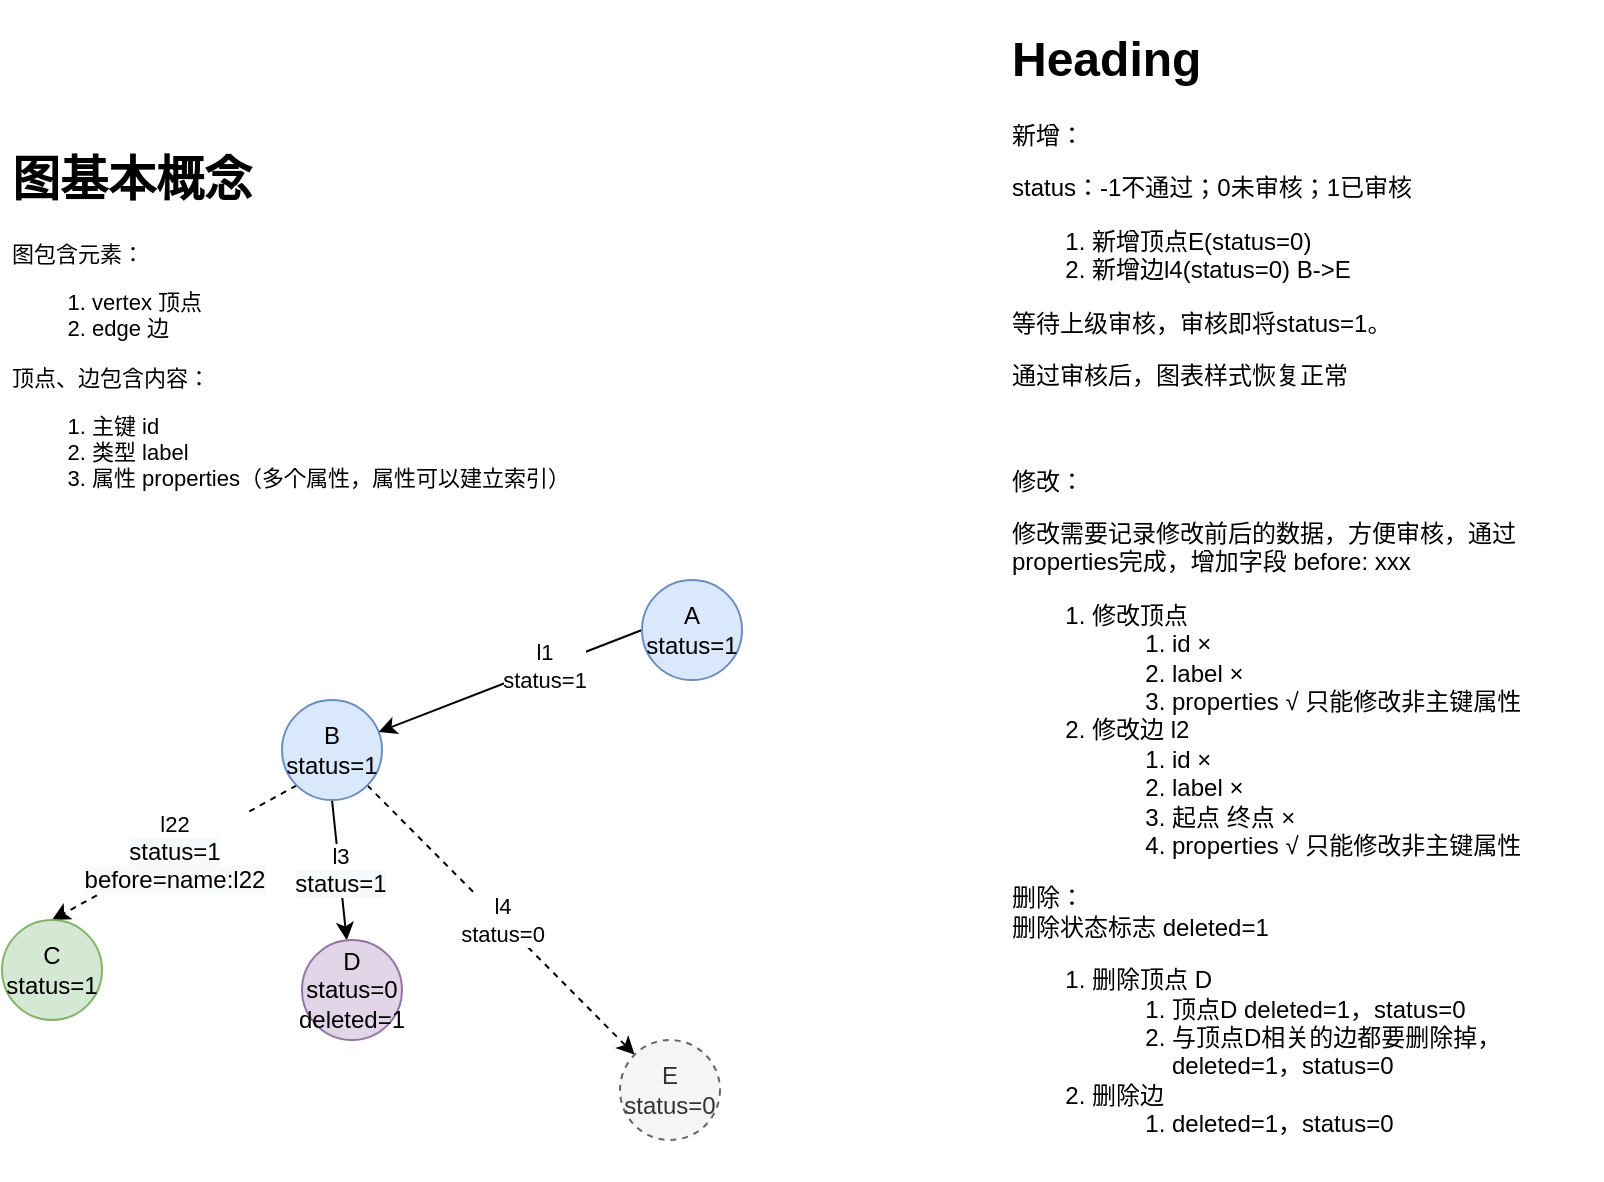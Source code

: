 <mxfile version="17.1.5" type="github">
  <diagram id="hr9dEiHEGesrQEIzNiK0" name="Page-1">
    <mxGraphModel dx="1683" dy="646" grid="1" gridSize="10" guides="1" tooltips="1" connect="1" arrows="1" fold="1" page="1" pageScale="1" pageWidth="827" pageHeight="1169" math="0" shadow="0">
      <root>
        <mxCell id="0" />
        <mxCell id="1" parent="0" />
        <mxCell id="ebm19gmncExmbUfi3R8s-6" value="l22&lt;br&gt;&lt;span style=&quot;font-size: 12px ; background-color: rgb(248 , 249 , 250)&quot;&gt;status=1&lt;br&gt;before=name:l22&lt;br&gt;&lt;/span&gt;" style="rounded=0;orthogonalLoop=1;jettySize=auto;html=1;exitX=0;exitY=1;exitDx=0;exitDy=0;entryX=0.5;entryY=0;entryDx=0;entryDy=0;dashed=1;" edge="1" parent="1" source="ebm19gmncExmbUfi3R8s-1" target="ebm19gmncExmbUfi3R8s-2">
          <mxGeometry relative="1" as="geometry" />
        </mxCell>
        <mxCell id="ebm19gmncExmbUfi3R8s-7" value="l3&lt;br&gt;&lt;span style=&quot;font-size: 12px ; background-color: rgb(248 , 249 , 250)&quot;&gt;status=1&lt;/span&gt;" style="rounded=0;orthogonalLoop=1;jettySize=auto;html=1;exitX=0.5;exitY=1;exitDx=0;exitDy=0;" edge="1" parent="1" source="ebm19gmncExmbUfi3R8s-1" target="ebm19gmncExmbUfi3R8s-3">
          <mxGeometry relative="1" as="geometry" />
        </mxCell>
        <mxCell id="ebm19gmncExmbUfi3R8s-14" value="l4&lt;br&gt;status=0" style="edgeStyle=none;rounded=0;orthogonalLoop=1;jettySize=auto;html=1;exitX=1;exitY=1;exitDx=0;exitDy=0;entryX=0;entryY=0;entryDx=0;entryDy=0;fontSize=11;dashed=1;" edge="1" parent="1" source="ebm19gmncExmbUfi3R8s-1" target="ebm19gmncExmbUfi3R8s-10">
          <mxGeometry relative="1" as="geometry" />
        </mxCell>
        <mxCell id="ebm19gmncExmbUfi3R8s-1" value="B&lt;br&gt;status=1" style="ellipse;whiteSpace=wrap;html=1;aspect=fixed;fillColor=#dae8fc;strokeColor=#6c8ebf;" vertex="1" parent="1">
          <mxGeometry x="150" y="530" width="50" height="50" as="geometry" />
        </mxCell>
        <mxCell id="ebm19gmncExmbUfi3R8s-2" value="C&lt;br&gt;status=1" style="ellipse;whiteSpace=wrap;html=1;aspect=fixed;fillColor=#d5e8d4;strokeColor=#82b366;" vertex="1" parent="1">
          <mxGeometry x="10" y="640" width="50" height="50" as="geometry" />
        </mxCell>
        <mxCell id="ebm19gmncExmbUfi3R8s-3" value="D&lt;br&gt;status=0&lt;br&gt;deleted=1" style="ellipse;whiteSpace=wrap;html=1;aspect=fixed;fillColor=#e1d5e7;strokeColor=#9673a6;" vertex="1" parent="1">
          <mxGeometry x="160" y="650" width="50" height="50" as="geometry" />
        </mxCell>
        <mxCell id="ebm19gmncExmbUfi3R8s-5" style="rounded=0;orthogonalLoop=1;jettySize=auto;html=1;exitX=0;exitY=0.5;exitDx=0;exitDy=0;" edge="1" parent="1" source="ebm19gmncExmbUfi3R8s-4" target="ebm19gmncExmbUfi3R8s-1">
          <mxGeometry relative="1" as="geometry" />
        </mxCell>
        <mxCell id="ebm19gmncExmbUfi3R8s-12" value="l1&lt;br&gt;status=1" style="edgeLabel;html=1;align=center;verticalAlign=middle;resizable=0;points=[];fontSize=11;" vertex="1" connectable="0" parent="ebm19gmncExmbUfi3R8s-5">
          <mxGeometry x="-0.254" y="-1" relative="1" as="geometry">
            <mxPoint as="offset" />
          </mxGeometry>
        </mxCell>
        <mxCell id="ebm19gmncExmbUfi3R8s-4" value="A&lt;br&gt;status=1" style="ellipse;whiteSpace=wrap;html=1;aspect=fixed;fillColor=#dae8fc;strokeColor=#6c8ebf;" vertex="1" parent="1">
          <mxGeometry x="330" y="470" width="50" height="50" as="geometry" />
        </mxCell>
        <mxCell id="ebm19gmncExmbUfi3R8s-8" value="&lt;h1&gt;Heading&lt;/h1&gt;&lt;p&gt;新增：&lt;/p&gt;&lt;p&gt;status：-1不通过；0未审核；1已审核&lt;/p&gt;&lt;p&gt;&lt;/p&gt;&lt;ol&gt;&lt;li&gt;新增顶点E(status=0)&lt;/li&gt;&lt;li&gt;新增边l4(status=0) B-&amp;gt;E&lt;/li&gt;&lt;/ol&gt;&lt;p&gt;&lt;/p&gt;&lt;p&gt;等待上级审核，审核即将status=1。&lt;/p&gt;&lt;p&gt;通过审核后，图表样式恢复正常&lt;/p&gt;&lt;p&gt;&lt;br&gt;&lt;/p&gt;&lt;p&gt;修改：&lt;/p&gt;&lt;p&gt;修改需要记录修改前后的数据，方便审核，通过properties完成，增加字段 before: xxx&lt;/p&gt;&lt;p&gt;&lt;/p&gt;&lt;ol&gt;&lt;li&gt;修改顶点&lt;/li&gt;&lt;ol&gt;&lt;li&gt;id ×&lt;/li&gt;&lt;li&gt;label ×&lt;/li&gt;&lt;li&gt;properties √ 只能修改非主键属性&lt;/li&gt;&lt;/ol&gt;&lt;li&gt;修改边 l2&lt;/li&gt;&lt;ol&gt;&lt;li&gt;id ×&lt;/li&gt;&lt;li&gt;label ×&lt;/li&gt;&lt;li&gt;起点 终点 ×&lt;/li&gt;&lt;li&gt;properties √ 只能修改非主键属性&lt;br&gt;&lt;/li&gt;&lt;/ol&gt;&lt;/ol&gt;&lt;div&gt;删除：&lt;/div&gt;&lt;div&gt;删除状态标志 deleted=1&lt;/div&gt;&lt;div&gt;&lt;ol&gt;&lt;li&gt;删除顶点 D&lt;/li&gt;&lt;ol&gt;&lt;li&gt;顶点D deleted=1，status=0&lt;/li&gt;&lt;li&gt;与顶点D相关的边都要删除掉，deleted=1，status=0&lt;/li&gt;&lt;/ol&gt;&lt;li&gt;删除边&lt;/li&gt;&lt;ol&gt;&lt;li&gt;deleted=1，status=0&lt;/li&gt;&lt;/ol&gt;&lt;/ol&gt;&lt;/div&gt;&lt;p&gt;&lt;/p&gt;&lt;p&gt;&lt;br&gt;&lt;/p&gt;&lt;p&gt;&lt;br&gt;&lt;/p&gt;" style="text;html=1;strokeColor=none;fillColor=none;spacing=5;spacingTop=-20;whiteSpace=wrap;overflow=hidden;rounded=0;" vertex="1" parent="1">
          <mxGeometry x="510" y="190" width="300" height="580" as="geometry" />
        </mxCell>
        <mxCell id="ebm19gmncExmbUfi3R8s-9" value="&lt;h1&gt;图基本概念&lt;/h1&gt;&lt;p style=&quot;font-size: 11px&quot;&gt;&lt;font style=&quot;font-size: 11px&quot;&gt;图包含元素：&lt;/font&gt;&lt;/p&gt;&lt;p style=&quot;font-size: 11px&quot;&gt;&lt;/p&gt;&lt;ol style=&quot;font-size: 11px&quot;&gt;&lt;li style=&quot;font-size: 11px&quot;&gt;&lt;font style=&quot;font-size: 11px&quot;&gt;vertex 顶点&lt;/font&gt;&lt;/li&gt;&lt;li style=&quot;font-size: 11px&quot;&gt;&lt;font style=&quot;font-size: 11px&quot;&gt;edge 边&lt;/font&gt;&lt;/li&gt;&lt;/ol&gt;&lt;div style=&quot;font-size: 11px&quot;&gt;&lt;font style=&quot;font-size: 11px&quot;&gt;顶点、边包含内容：&lt;/font&gt;&lt;/div&gt;&lt;div style=&quot;font-size: 11px&quot;&gt;&lt;ol style=&quot;font-size: 11px&quot;&gt;&lt;li style=&quot;font-size: 11px&quot;&gt;&lt;font style=&quot;font-size: 11px&quot;&gt;主键 id&lt;/font&gt;&lt;/li&gt;&lt;li style=&quot;font-size: 11px&quot;&gt;&lt;font style=&quot;font-size: 11px&quot;&gt;类型 label&lt;/font&gt;&lt;/li&gt;&lt;li style=&quot;font-size: 11px&quot;&gt;&lt;font style=&quot;font-size: 11px&quot;&gt;属性 properties（多个属性，属性可以建立索引）&lt;/font&gt;&lt;/li&gt;&lt;/ol&gt;&lt;/div&gt;&lt;p&gt;&lt;/p&gt;" style="text;html=1;strokeColor=none;fillColor=none;spacing=5;spacingTop=-20;whiteSpace=wrap;overflow=hidden;rounded=0;" vertex="1" parent="1">
          <mxGeometry x="10" y="250" width="330" height="200" as="geometry" />
        </mxCell>
        <mxCell id="ebm19gmncExmbUfi3R8s-10" value="E&lt;br&gt;status=0" style="ellipse;whiteSpace=wrap;html=1;aspect=fixed;fillColor=#f5f5f5;fontColor=#333333;strokeColor=#666666;dashed=1;" vertex="1" parent="1">
          <mxGeometry x="319" y="700" width="50" height="50" as="geometry" />
        </mxCell>
      </root>
    </mxGraphModel>
  </diagram>
</mxfile>
